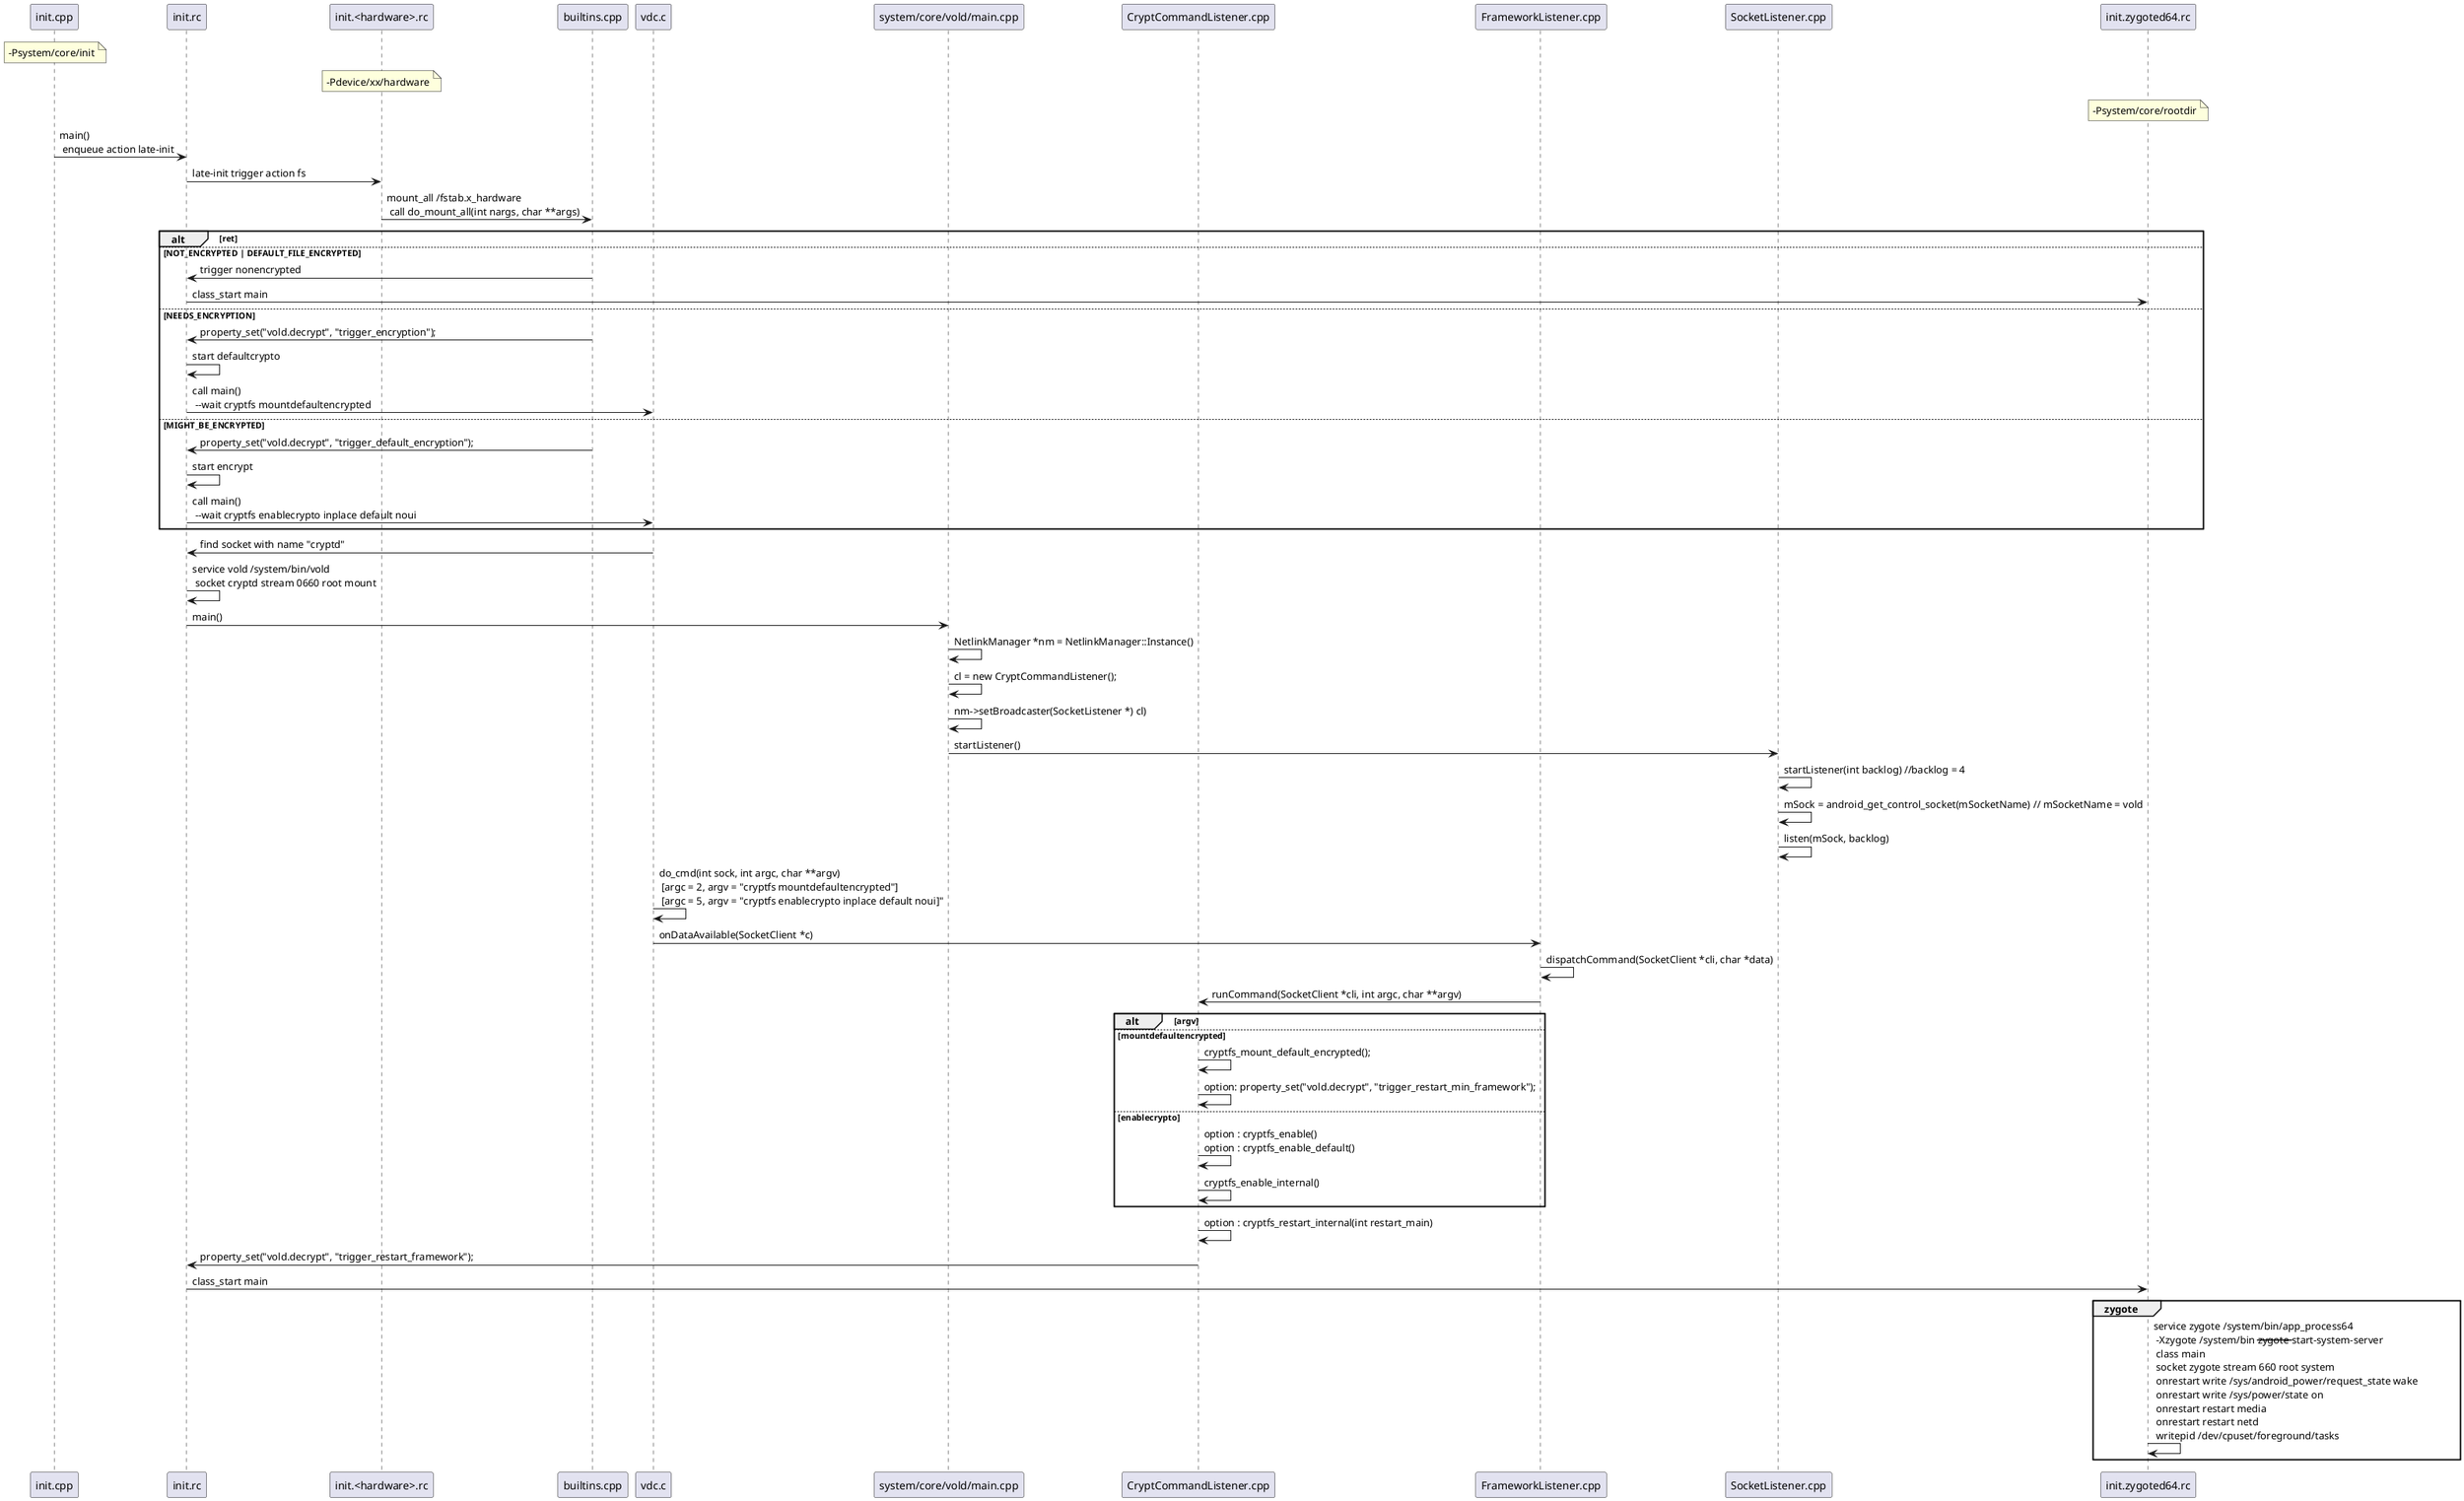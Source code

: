 @startuml

participant Init as "init.cpp"

participant InitRC as "init.rc"

participant InitHWRC as "init.<hardware>.rc"

participant BuiltIns as "builtins.cpp"

participant Vdc as "vdc.c"

participant Vold as "system/core/vold/main.cpp"

participant CryptCommandListener as "CryptCommandListener.cpp"

participant FrameworkListener as "FrameworkListener.cpp"

participant SocketListener as "SocketListener.cpp"

participant InitZygote as "init.zygoted64.rc"

note over Init : -Psystem/core/init

note over InitHWRC : -Pdevice/xx/hardware

note over InitZygote : -Psystem/core/rootdir

Init -> InitRC: main() \n enqueue action late-init

InitRC -> InitHWRC : late-init trigger action fs

InitHWRC -> BuiltIns : mount_all /fstab.x_hardware \
    \n call do_mount_all(int nargs, char **args)

alt ret

else NOT_ENCRYPTED | DEFAULT_FILE_ENCRYPTED

BuiltIns -> InitRC : trigger nonencrypted

InitRC -> InitZygote : class_start main

else NEEDS_ENCRYPTION

BuiltIns -> InitRC :property_set("vold.decrypt", "trigger_encryption");

InitRC -> InitRC : start defaultcrypto

InitRC -> Vdc : call main() \n --wait cryptfs mountdefaultencrypted


else MIGHT_BE_ENCRYPTED

BuiltIns -> InitRC :property_set("vold.decrypt", "trigger_default_encryption");

InitRC -> InitRC : start encrypt

InitRC -> Vdc : call main() \n --wait cryptfs enablecrypto inplace default noui

end

Vdc -> InitRC : find socket with name "cryptd"

InitRC -> InitRC : service vold /system/bin/vold \n socket cryptd stream 0660 root mount

InitRC -> Vold : main()

Vold -> Vold : NetlinkManager *nm = NetlinkManager::Instance()

Vold -> Vold : cl = new CryptCommandListener();

Vold -> Vold : nm->setBroadcaster(SocketListener *) cl)

Vold -> SocketListener : startListener()

SocketListener -> SocketListener : startListener(int backlog) //backlog = 4

SocketListener -> SocketListener : mSock = android_get_control_socket(mSocketName) // mSocketName = vold

SocketListener -> SocketListener : listen(mSock, backlog)

Vdc -> Vdc : do_cmd(int sock, int argc, char **argv) \
    \n [argc = 2, argv = "cryptfs mountdefaultencrypted"]\
    \n [argc = 5, argv = "cryptfs enablecrypto inplace default noui]"

Vdc -> FrameworkListener : onDataAvailable(SocketClient *c)

FrameworkListener -> FrameworkListener : dispatchCommand(SocketClient *cli, char *data)

FrameworkListener -> CryptCommandListener : runCommand(SocketClient *cli, int argc, char **argv)

alt argv

else mountdefaultencrypted

CryptCommandListener -> CryptCommandListener : cryptfs_mount_default_encrypted();

CryptCommandListener -> CryptCommandListener : option: property_set("vold.decrypt", "trigger_restart_min_framework");

else enablecrypto

CryptCommandListener -> CryptCommandListener : option : cryptfs_enable() \noption : cryptfs_enable_default()

CryptCommandListener -> CryptCommandListener : cryptfs_enable_internal()

end

CryptCommandListener -> CryptCommandListener : option : cryptfs_restart_internal(int restart_main)

CryptCommandListener -> InitRC : property_set("vold.decrypt", "trigger_restart_framework");

InitRC -> InitZygote : class_start main


group zygote

    InitZygote -> InitZygote : service zygote /system/bin/app_process64 \
            \n -Xzygote /system/bin --zygote --start-system-server \
            \n class main \
            \n socket zygote stream 660 root system \
            \n onrestart write /sys/android_power/request_state wake \
            \n onrestart write /sys/power/state on \
            \n onrestart restart media \
            \n onrestart restart netd \
            \n writepid /dev/cpuset/foreground/tasks

end

@enduml